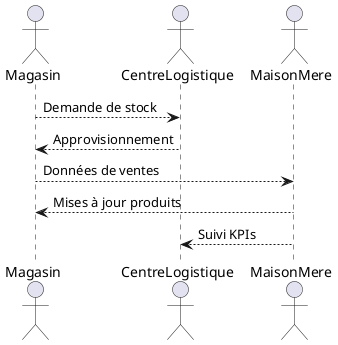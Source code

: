 @startuml vueprocessus
actor Magasin
actor CentreLogistique
actor MaisonMere

Magasin --> CentreLogistique : Demande de stock
CentreLogistique --> Magasin : Approvisionnement
Magasin --> MaisonMere : Données de ventes
MaisonMere --> Magasin : Mises à jour produits
MaisonMere --> CentreLogistique : Suivi KPIs
@enduml